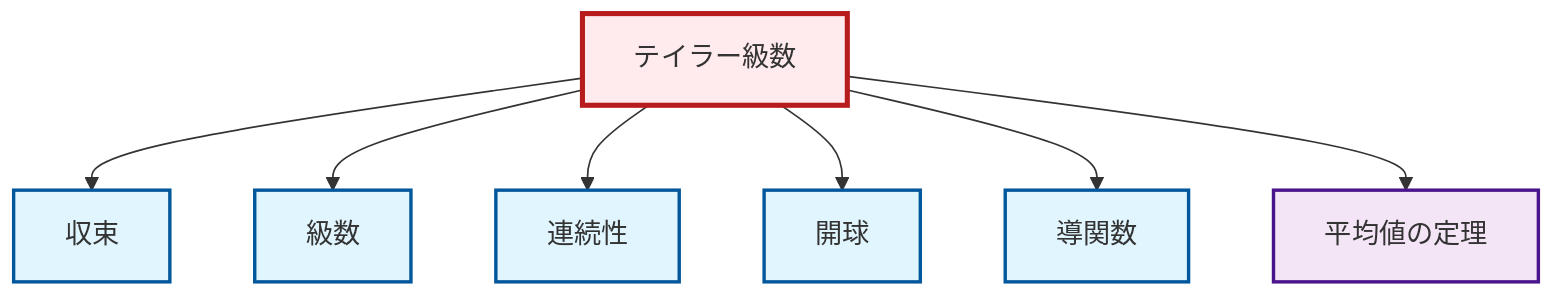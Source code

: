 graph TD
    classDef definition fill:#e1f5fe,stroke:#01579b,stroke-width:2px
    classDef theorem fill:#f3e5f5,stroke:#4a148c,stroke-width:2px
    classDef axiom fill:#fff3e0,stroke:#e65100,stroke-width:2px
    classDef example fill:#e8f5e9,stroke:#1b5e20,stroke-width:2px
    classDef current fill:#ffebee,stroke:#b71c1c,stroke-width:3px
    def-convergence["収束"]:::definition
    def-series["級数"]:::definition
    def-derivative["導関数"]:::definition
    thm-mean-value["平均値の定理"]:::theorem
    thm-taylor-series["テイラー級数"]:::theorem
    def-open-ball["開球"]:::definition
    def-continuity["連続性"]:::definition
    thm-taylor-series --> def-convergence
    thm-taylor-series --> def-series
    thm-taylor-series --> def-continuity
    thm-taylor-series --> def-open-ball
    thm-taylor-series --> def-derivative
    thm-taylor-series --> thm-mean-value
    class thm-taylor-series current